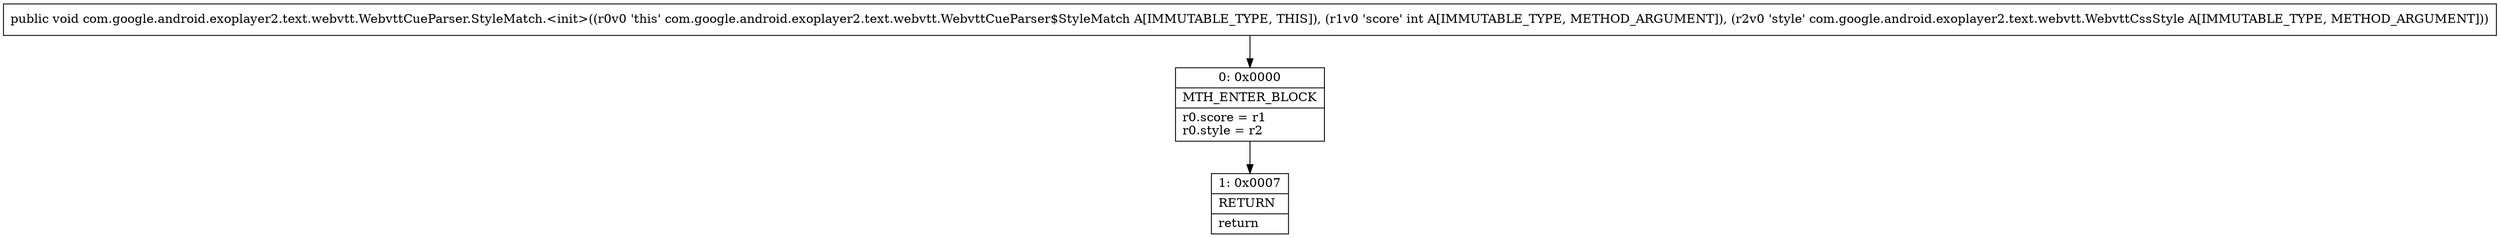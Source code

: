 digraph "CFG forcom.google.android.exoplayer2.text.webvtt.WebvttCueParser.StyleMatch.\<init\>(ILcom\/google\/android\/exoplayer2\/text\/webvtt\/WebvttCssStyle;)V" {
Node_0 [shape=record,label="{0\:\ 0x0000|MTH_ENTER_BLOCK\l|r0.score = r1\lr0.style = r2\l}"];
Node_1 [shape=record,label="{1\:\ 0x0007|RETURN\l|return\l}"];
MethodNode[shape=record,label="{public void com.google.android.exoplayer2.text.webvtt.WebvttCueParser.StyleMatch.\<init\>((r0v0 'this' com.google.android.exoplayer2.text.webvtt.WebvttCueParser$StyleMatch A[IMMUTABLE_TYPE, THIS]), (r1v0 'score' int A[IMMUTABLE_TYPE, METHOD_ARGUMENT]), (r2v0 'style' com.google.android.exoplayer2.text.webvtt.WebvttCssStyle A[IMMUTABLE_TYPE, METHOD_ARGUMENT])) }"];
MethodNode -> Node_0;
Node_0 -> Node_1;
}

